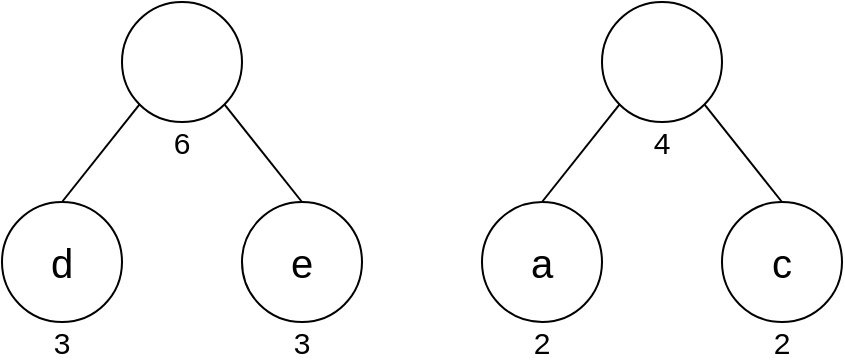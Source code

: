 <mxfile version="20.4.2" type="device"><diagram id="Y-uapxf91R-qB0D4k8d9" name="ページ1"><mxGraphModel dx="1017" dy="412" grid="1" gridSize="10" guides="1" tooltips="1" connect="1" arrows="1" fold="1" page="1" pageScale="1" pageWidth="1169" pageHeight="827" math="0" shadow="0"><root><mxCell id="0"/><mxCell id="1" parent="0"/><mxCell id="_e98vY_LKBtYL3cLuxC4-2" value="" style="ellipse;whiteSpace=wrap;html=1;aspect=fixed;" parent="1" vertex="1"><mxGeometry x="430" y="270" width="60" height="60" as="geometry"/></mxCell><mxCell id="_e98vY_LKBtYL3cLuxC4-5" value="&lt;font style=&quot;font-size: 20px;&quot;&gt;c&lt;/font&gt;" style="ellipse;whiteSpace=wrap;html=1;aspect=fixed;" parent="1" vertex="1"><mxGeometry x="490" y="370" width="60" height="60" as="geometry"/></mxCell><mxCell id="_e98vY_LKBtYL3cLuxC4-12" value="&lt;font style=&quot;font-size: 20px;&quot;&gt;a&lt;/font&gt;" style="ellipse;whiteSpace=wrap;html=1;aspect=fixed;" parent="1" vertex="1"><mxGeometry x="370" y="370" width="60" height="60" as="geometry"/></mxCell><mxCell id="_e98vY_LKBtYL3cLuxC4-16" value="" style="endArrow=none;html=1;rounded=0;fontSize=20;entryX=0.5;entryY=0;entryDx=0;entryDy=0;exitX=1;exitY=1;exitDx=0;exitDy=0;" parent="1" source="_e98vY_LKBtYL3cLuxC4-2" target="_e98vY_LKBtYL3cLuxC4-5" edge="1"><mxGeometry width="50" height="50" relative="1" as="geometry"><mxPoint x="460" y="340" as="sourcePoint"/><mxPoint x="360" y="260" as="targetPoint"/></mxGeometry></mxCell><mxCell id="_e98vY_LKBtYL3cLuxC4-17" value="" style="endArrow=none;html=1;rounded=0;fontSize=20;entryX=0.5;entryY=0;entryDx=0;entryDy=0;exitX=0;exitY=1;exitDx=0;exitDy=0;" parent="1" source="_e98vY_LKBtYL3cLuxC4-2" target="_e98vY_LKBtYL3cLuxC4-12" edge="1"><mxGeometry width="50" height="50" relative="1" as="geometry"><mxPoint x="470" y="340" as="sourcePoint"/><mxPoint x="530" y="380" as="targetPoint"/></mxGeometry></mxCell><mxCell id="BrB-BL9yGo8qm9u_orR--6" value="&lt;font style=&quot;font-size: 15px;&quot;&gt;4&lt;/font&gt;" style="text;html=1;strokeColor=none;fillColor=none;align=center;verticalAlign=middle;whiteSpace=wrap;rounded=0;fontSize=11;" parent="1" vertex="1"><mxGeometry x="440" y="330" width="40" height="20" as="geometry"/></mxCell><mxCell id="BrB-BL9yGo8qm9u_orR--13" value="&lt;font style=&quot;font-size: 15px;&quot;&gt;2&lt;/font&gt;" style="text;html=1;strokeColor=none;fillColor=none;align=center;verticalAlign=middle;whiteSpace=wrap;rounded=0;fontSize=11;" parent="1" vertex="1"><mxGeometry x="380" y="430" width="40" height="20" as="geometry"/></mxCell><mxCell id="BrB-BL9yGo8qm9u_orR--15" value="&lt;font style=&quot;font-size: 15px;&quot;&gt;2&lt;/font&gt;" style="text;html=1;strokeColor=none;fillColor=none;align=center;verticalAlign=middle;whiteSpace=wrap;rounded=0;fontSize=11;" parent="1" vertex="1"><mxGeometry x="500" y="430" width="40" height="20" as="geometry"/></mxCell><mxCell id="IGqGNUEVU1HaNOdeUPLt-1" value="" style="ellipse;whiteSpace=wrap;html=1;aspect=fixed;" parent="1" vertex="1"><mxGeometry x="190" y="270" width="60" height="60" as="geometry"/></mxCell><mxCell id="IGqGNUEVU1HaNOdeUPLt-2" value="&lt;font style=&quot;font-size: 20px;&quot;&gt;e&lt;/font&gt;" style="ellipse;whiteSpace=wrap;html=1;aspect=fixed;" parent="1" vertex="1"><mxGeometry x="250" y="370" width="60" height="60" as="geometry"/></mxCell><mxCell id="IGqGNUEVU1HaNOdeUPLt-3" value="&lt;font style=&quot;font-size: 20px;&quot;&gt;d&lt;/font&gt;" style="ellipse;whiteSpace=wrap;html=1;aspect=fixed;" parent="1" vertex="1"><mxGeometry x="130" y="370" width="60" height="60" as="geometry"/></mxCell><mxCell id="IGqGNUEVU1HaNOdeUPLt-4" value="" style="endArrow=none;html=1;rounded=0;fontSize=20;entryX=0.5;entryY=0;entryDx=0;entryDy=0;exitX=1;exitY=1;exitDx=0;exitDy=0;" parent="1" source="IGqGNUEVU1HaNOdeUPLt-1" target="IGqGNUEVU1HaNOdeUPLt-2" edge="1"><mxGeometry width="50" height="50" relative="1" as="geometry"><mxPoint x="220" y="340" as="sourcePoint"/><mxPoint x="120" y="260" as="targetPoint"/></mxGeometry></mxCell><mxCell id="IGqGNUEVU1HaNOdeUPLt-5" value="" style="endArrow=none;html=1;rounded=0;fontSize=20;entryX=0.5;entryY=0;entryDx=0;entryDy=0;exitX=0;exitY=1;exitDx=0;exitDy=0;" parent="1" source="IGqGNUEVU1HaNOdeUPLt-1" target="IGqGNUEVU1HaNOdeUPLt-3" edge="1"><mxGeometry width="50" height="50" relative="1" as="geometry"><mxPoint x="230" y="340" as="sourcePoint"/><mxPoint x="290" y="380" as="targetPoint"/></mxGeometry></mxCell><mxCell id="IGqGNUEVU1HaNOdeUPLt-6" value="&lt;font style=&quot;font-size: 15px;&quot;&gt;6&lt;/font&gt;" style="text;html=1;strokeColor=none;fillColor=none;align=center;verticalAlign=middle;whiteSpace=wrap;rounded=0;fontSize=11;" parent="1" vertex="1"><mxGeometry x="200" y="330" width="40" height="20" as="geometry"/></mxCell><mxCell id="IGqGNUEVU1HaNOdeUPLt-7" value="&lt;font style=&quot;font-size: 15px;&quot;&gt;3&lt;/font&gt;" style="text;html=1;strokeColor=none;fillColor=none;align=center;verticalAlign=middle;whiteSpace=wrap;rounded=0;fontSize=11;" parent="1" vertex="1"><mxGeometry x="140" y="430" width="40" height="20" as="geometry"/></mxCell><mxCell id="IGqGNUEVU1HaNOdeUPLt-8" value="&lt;font style=&quot;font-size: 15px;&quot;&gt;3&lt;/font&gt;" style="text;html=1;strokeColor=none;fillColor=none;align=center;verticalAlign=middle;whiteSpace=wrap;rounded=0;fontSize=11;" parent="1" vertex="1"><mxGeometry x="260" y="430" width="40" height="20" as="geometry"/></mxCell></root></mxGraphModel></diagram></mxfile>